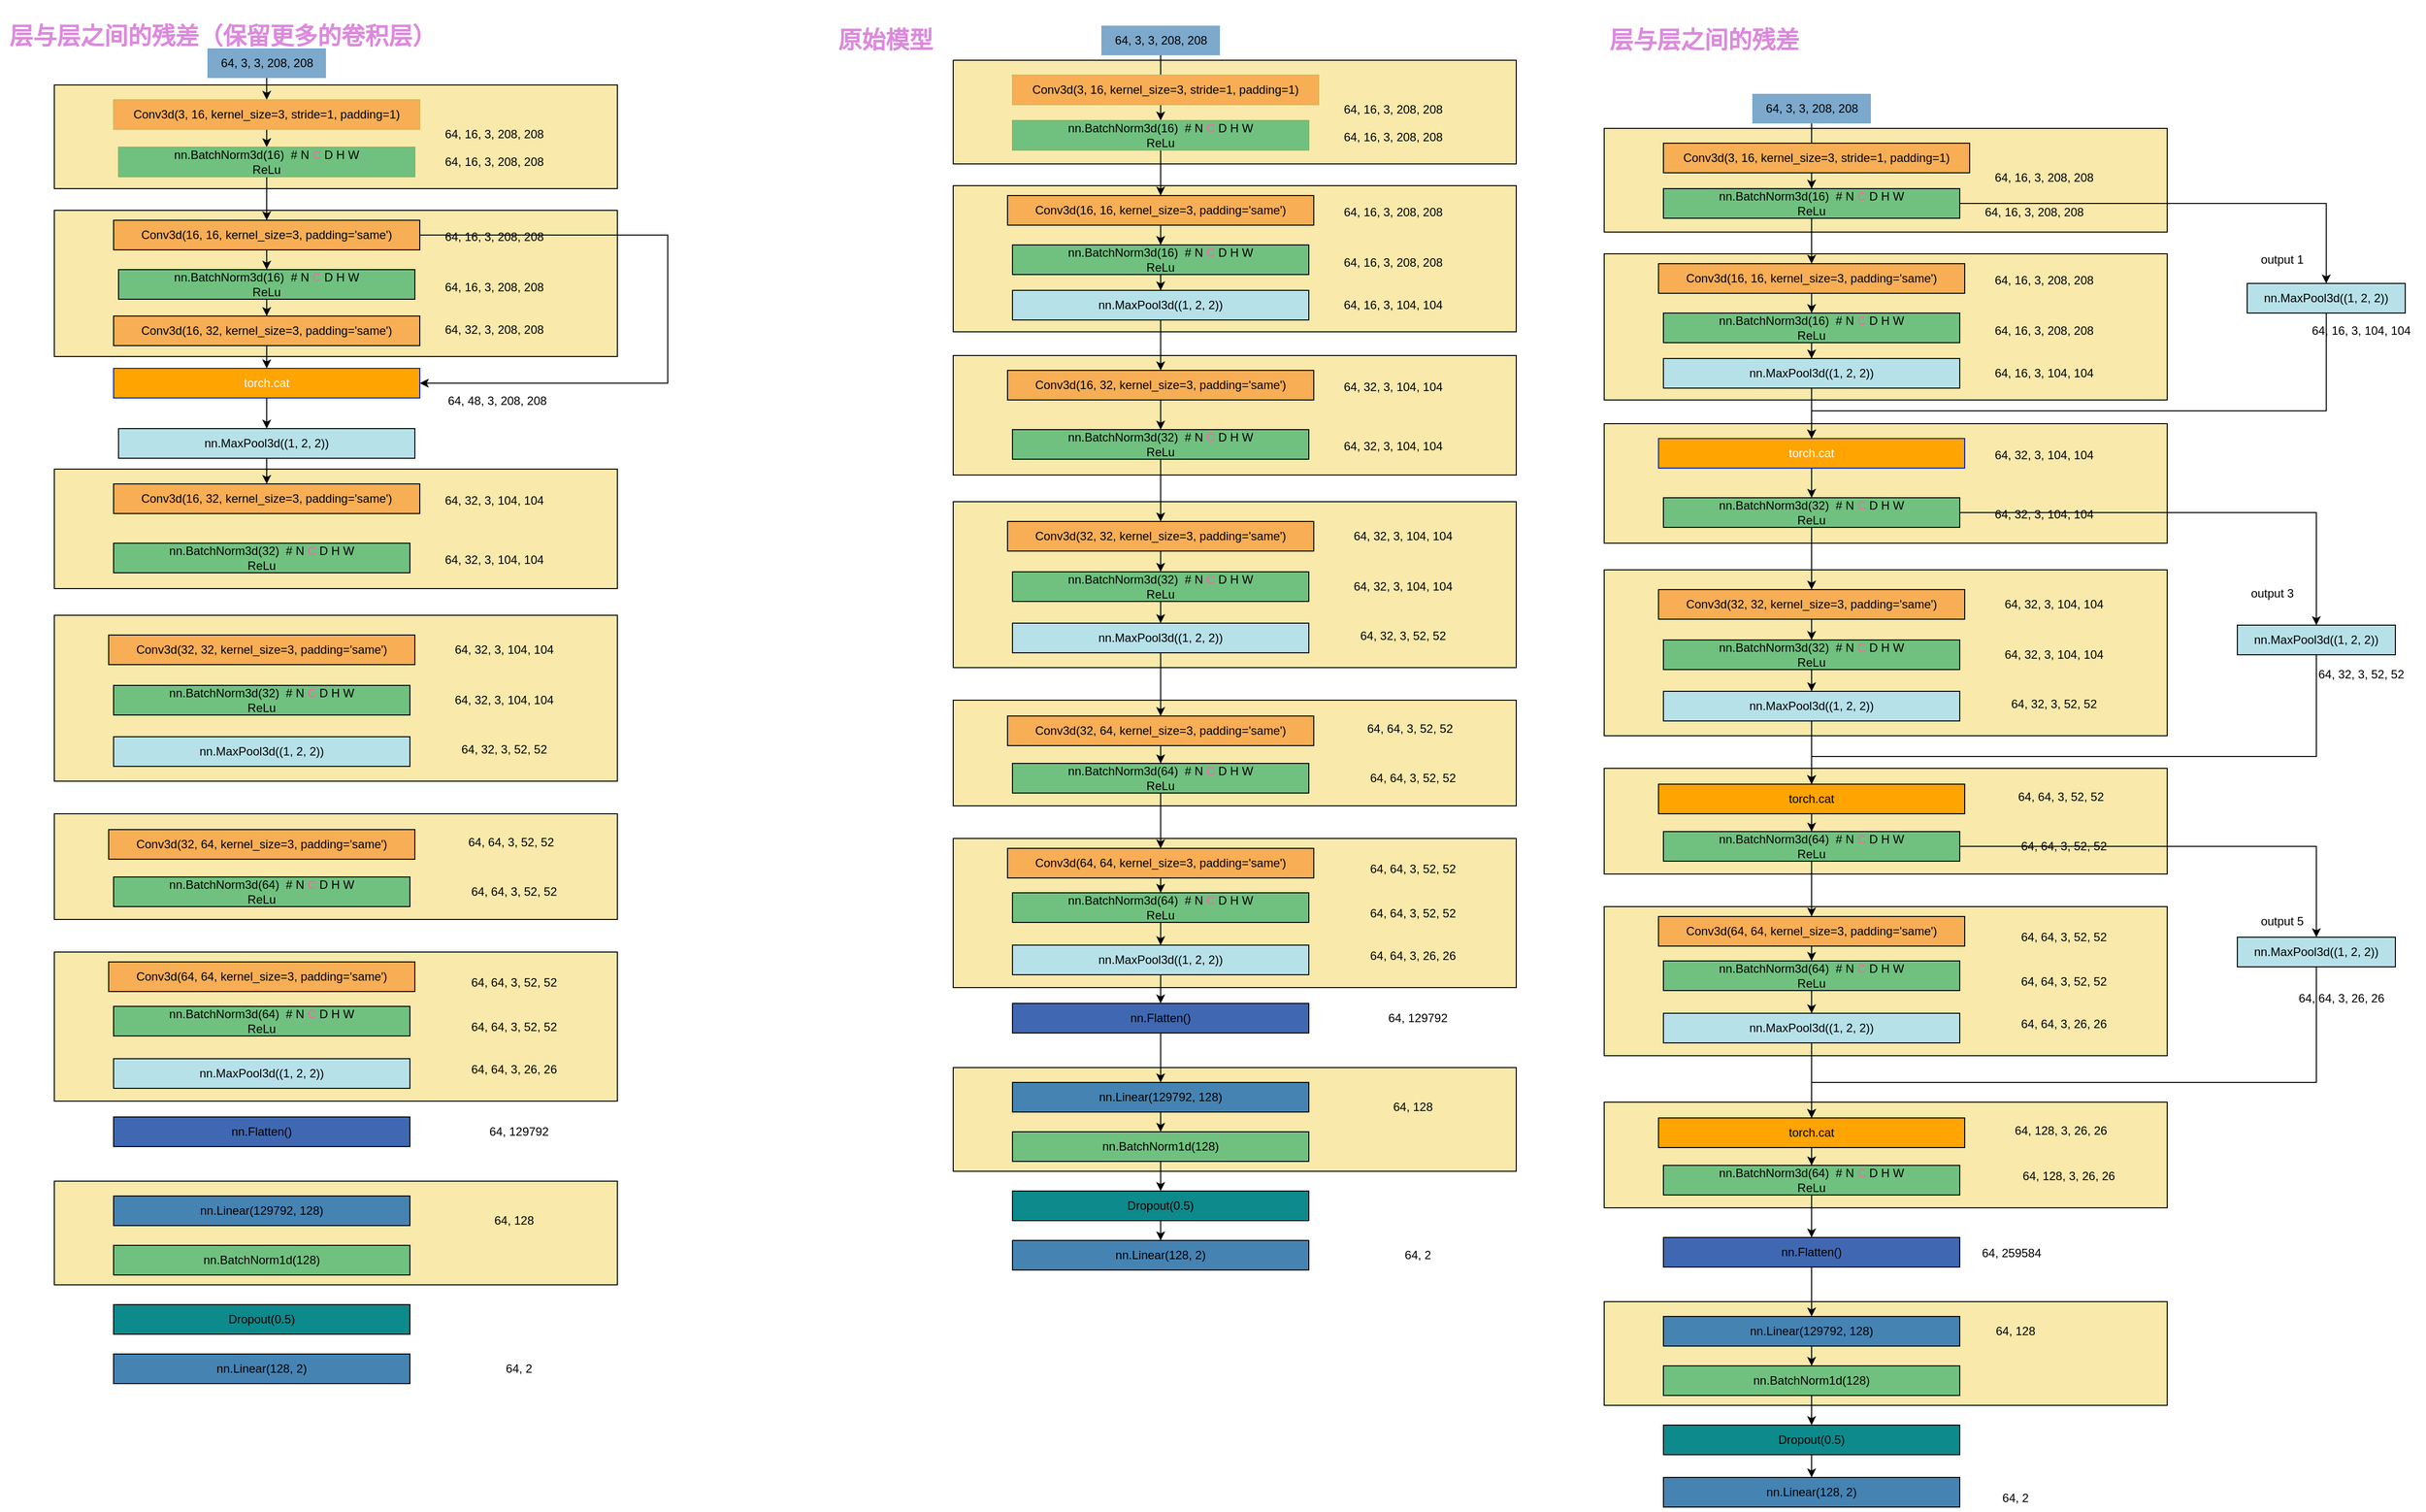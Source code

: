 <mxfile version="22.1.0" type="github">
  <diagram name="Page-1" id="3a5Z6zMeUqjejXqoBBrb">
    <mxGraphModel dx="2107" dy="1775" grid="0" gridSize="10" guides="1" tooltips="1" connect="1" arrows="1" fold="1" page="1" pageScale="1" pageWidth="850" pageHeight="1100" math="0" shadow="0">
      <root>
        <mxCell id="0" />
        <mxCell id="1" parent="0" />
        <mxCell id="c0pEkOqm_jh3qVyjTcVa-17" value="" style="rounded=0;whiteSpace=wrap;html=1;fillColor=#F9E9AB;" vertex="1" parent="1">
          <mxGeometry x="859" y="1110" width="570" height="107" as="geometry" />
        </mxCell>
        <mxCell id="Chp-YwKYRpTlBX1ntmbD-33" value="" style="rounded=0;whiteSpace=wrap;html=1;fillColor=#F9E9AB;" parent="1" vertex="1">
          <mxGeometry x="200" y="1075" width="570" height="105" as="geometry" />
        </mxCell>
        <mxCell id="Chp-YwKYRpTlBX1ntmbD-26" value="" style="rounded=0;whiteSpace=wrap;html=1;fillColor=#F9E9AB;" parent="1" vertex="1">
          <mxGeometry x="200" y="843" width="570" height="151" as="geometry" />
        </mxCell>
        <mxCell id="Chp-YwKYRpTlBX1ntmbD-25" value="" style="rounded=0;whiteSpace=wrap;html=1;fillColor=#F9E9AB;" parent="1" vertex="1">
          <mxGeometry x="200" y="703" width="570" height="107" as="geometry" />
        </mxCell>
        <mxCell id="QYyDDUwznW_TFezMr_y0-29" value="" style="rounded=0;whiteSpace=wrap;html=1;fillColor=#F9E9AB;" parent="1" vertex="1">
          <mxGeometry x="200" y="502" width="570" height="168" as="geometry" />
        </mxCell>
        <mxCell id="QYyDDUwznW_TFezMr_y0-25" value="" style="rounded=0;whiteSpace=wrap;html=1;fillColor=#F9E9AB;" parent="1" vertex="1">
          <mxGeometry x="200" y="354" width="570" height="121" as="geometry" />
        </mxCell>
        <mxCell id="QYyDDUwznW_TFezMr_y0-24" value="" style="rounded=0;whiteSpace=wrap;html=1;fillColor=#F9E9AB;" parent="1" vertex="1">
          <mxGeometry x="200" y="182" width="570" height="148" as="geometry" />
        </mxCell>
        <mxCell id="QYyDDUwznW_TFezMr_y0-23" value="" style="rounded=0;whiteSpace=wrap;html=1;fillColor=#F9E9AB;" parent="1" vertex="1">
          <mxGeometry x="200" y="55" width="570" height="105" as="geometry" />
        </mxCell>
        <mxCell id="QYyDDUwznW_TFezMr_y0-7" value="" style="edgeStyle=orthogonalEdgeStyle;rounded=0;orthogonalLoop=1;jettySize=auto;html=1;" parent="1" source="QYyDDUwznW_TFezMr_y0-2" target="QYyDDUwznW_TFezMr_y0-4" edge="1">
          <mxGeometry relative="1" as="geometry" />
        </mxCell>
        <mxCell id="QYyDDUwznW_TFezMr_y0-2" value="64, 3, 3, 208, 208" style="text;html=1;align=center;verticalAlign=middle;resizable=0;points=[];autosize=1;strokeColor=none;fillColor=#7CA9CC;" parent="1" vertex="1">
          <mxGeometry x="350" y="20" width="120" height="30" as="geometry" />
        </mxCell>
        <mxCell id="QYyDDUwznW_TFezMr_y0-3" value="Conv3d(3, 16, kernel_size=3, stride=1, padding=1)" style="whiteSpace=wrap;html=1;fillColor=#F7AE55;strokeColor=#d6b656;" parent="1" vertex="1">
          <mxGeometry x="260" y="70" width="310" height="30" as="geometry" />
        </mxCell>
        <mxCell id="QYyDDUwznW_TFezMr_y0-12" value="" style="edgeStyle=orthogonalEdgeStyle;rounded=0;orthogonalLoop=1;jettySize=auto;html=1;" parent="1" source="QYyDDUwznW_TFezMr_y0-4" target="QYyDDUwznW_TFezMr_y0-10" edge="1">
          <mxGeometry relative="1" as="geometry" />
        </mxCell>
        <mxCell id="QYyDDUwznW_TFezMr_y0-4" value="&lt;div&gt;nn.BatchNorm3d(16)&amp;nbsp; # N &lt;font color=&quot;#ff61ab&quot;&gt;C&lt;/font&gt; D H W&lt;br&gt;ReLu&lt;br&gt;&lt;/div&gt;" style="whiteSpace=wrap;html=1;fillColor=#70c17f;strokeColor=#82b366;" parent="1" vertex="1">
          <mxGeometry x="260" y="116" width="300" height="30" as="geometry" />
        </mxCell>
        <mxCell id="QYyDDUwznW_TFezMr_y0-5" value="64, 16, 3, 208, 208" style="text;html=1;align=center;verticalAlign=middle;resizable=0;points=[];autosize=1;strokeColor=none;fillColor=none;" parent="1" vertex="1">
          <mxGeometry x="580" y="90" width="130" height="30" as="geometry" />
        </mxCell>
        <mxCell id="QYyDDUwznW_TFezMr_y0-9" value="64, 16, 3, 208, 208" style="text;html=1;align=center;verticalAlign=middle;resizable=0;points=[];autosize=1;strokeColor=none;fillColor=none;" parent="1" vertex="1">
          <mxGeometry x="580" y="118" width="130" height="30" as="geometry" />
        </mxCell>
        <mxCell id="Chp-YwKYRpTlBX1ntmbD-38" style="edgeStyle=orthogonalEdgeStyle;rounded=0;orthogonalLoop=1;jettySize=auto;html=1;exitX=0.5;exitY=1;exitDx=0;exitDy=0;entryX=0.5;entryY=0;entryDx=0;entryDy=0;" parent="1" source="QYyDDUwznW_TFezMr_y0-10" target="QYyDDUwznW_TFezMr_y0-13" edge="1">
          <mxGeometry relative="1" as="geometry" />
        </mxCell>
        <mxCell id="QYyDDUwznW_TFezMr_y0-10" value="Conv3d(16, 16, kernel_size=3, padding=&#39;same&#39;)" style="whiteSpace=wrap;html=1;fillColor=#F7AE55;" parent="1" vertex="1">
          <mxGeometry x="255" y="192" width="310" height="30" as="geometry" />
        </mxCell>
        <mxCell id="QYyDDUwznW_TFezMr_y0-11" value="64, 16, 3, 208, 208" style="text;html=1;align=center;verticalAlign=middle;resizable=0;points=[];autosize=1;strokeColor=none;fillColor=none;" parent="1" vertex="1">
          <mxGeometry x="580" y="194" width="130" height="30" as="geometry" />
        </mxCell>
        <mxCell id="Chp-YwKYRpTlBX1ntmbD-39" style="edgeStyle=orthogonalEdgeStyle;rounded=0;orthogonalLoop=1;jettySize=auto;html=1;exitX=0.5;exitY=1;exitDx=0;exitDy=0;" parent="1" source="QYyDDUwznW_TFezMr_y0-13" target="QYyDDUwznW_TFezMr_y0-16" edge="1">
          <mxGeometry relative="1" as="geometry" />
        </mxCell>
        <mxCell id="QYyDDUwznW_TFezMr_y0-13" value="&lt;div&gt;nn.BatchNorm3d(16)&amp;nbsp; # N &lt;font color=&quot;#ff61ab&quot;&gt;C&lt;/font&gt; D H W&lt;br&gt;ReLu&lt;br&gt;&lt;/div&gt;" style="whiteSpace=wrap;html=1;fillColor=#70C17F;" parent="1" vertex="1">
          <mxGeometry x="260" y="242" width="300" height="30" as="geometry" />
        </mxCell>
        <mxCell id="QYyDDUwznW_TFezMr_y0-14" value="64, 16, 3, 208, 208" style="text;html=1;align=center;verticalAlign=middle;resizable=0;points=[];autosize=1;strokeColor=none;fillColor=none;" parent="1" vertex="1">
          <mxGeometry x="580" y="245" width="130" height="30" as="geometry" />
        </mxCell>
        <mxCell id="Chp-YwKYRpTlBX1ntmbD-2" style="edgeStyle=orthogonalEdgeStyle;rounded=0;orthogonalLoop=1;jettySize=auto;html=1;exitX=0.5;exitY=1;exitDx=0;exitDy=0;" parent="1" source="QYyDDUwznW_TFezMr_y0-16" target="QYyDDUwznW_TFezMr_y0-19" edge="1">
          <mxGeometry relative="1" as="geometry" />
        </mxCell>
        <mxCell id="QYyDDUwznW_TFezMr_y0-16" value="nn.MaxPool3d((1, 2, 2))" style="whiteSpace=wrap;html=1;fillColor=#B7E1E9;" parent="1" vertex="1">
          <mxGeometry x="260" y="288" width="300" height="30" as="geometry" />
        </mxCell>
        <mxCell id="QYyDDUwznW_TFezMr_y0-17" value="64, 16, 3, 104, 104" style="text;html=1;align=center;verticalAlign=middle;resizable=0;points=[];autosize=1;strokeColor=none;fillColor=none;" parent="1" vertex="1">
          <mxGeometry x="580" y="288" width="130" height="30" as="geometry" />
        </mxCell>
        <mxCell id="Chp-YwKYRpTlBX1ntmbD-3" value="" style="edgeStyle=orthogonalEdgeStyle;rounded=0;orthogonalLoop=1;jettySize=auto;html=1;" parent="1" source="QYyDDUwznW_TFezMr_y0-19" target="QYyDDUwznW_TFezMr_y0-21" edge="1">
          <mxGeometry relative="1" as="geometry" />
        </mxCell>
        <mxCell id="QYyDDUwznW_TFezMr_y0-19" value="Conv3d(16, 32, kernel_size=3, padding=&#39;same&#39;)" style="whiteSpace=wrap;html=1;fillColor=#F7AE55;" parent="1" vertex="1">
          <mxGeometry x="255" y="369" width="310" height="30" as="geometry" />
        </mxCell>
        <mxCell id="QYyDDUwznW_TFezMr_y0-20" value="64, 32, 3, 104, 104" style="text;html=1;align=center;verticalAlign=middle;resizable=0;points=[];autosize=1;strokeColor=none;fillColor=none;" parent="1" vertex="1">
          <mxGeometry x="580" y="371" width="130" height="30" as="geometry" />
        </mxCell>
        <mxCell id="Chp-YwKYRpTlBX1ntmbD-4" value="" style="edgeStyle=orthogonalEdgeStyle;rounded=0;orthogonalLoop=1;jettySize=auto;html=1;" parent="1" source="QYyDDUwznW_TFezMr_y0-21" target="QYyDDUwznW_TFezMr_y0-26" edge="1">
          <mxGeometry relative="1" as="geometry" />
        </mxCell>
        <mxCell id="QYyDDUwznW_TFezMr_y0-21" value="&lt;div&gt;nn.BatchNorm3d(32)&amp;nbsp; # N &lt;font color=&quot;#ff61ab&quot;&gt;C&lt;/font&gt; D H W&lt;br&gt;ReLu&lt;br&gt;&lt;/div&gt;" style="whiteSpace=wrap;html=1;fillColor=#70C17F;" parent="1" vertex="1">
          <mxGeometry x="260" y="429" width="300" height="30" as="geometry" />
        </mxCell>
        <mxCell id="QYyDDUwznW_TFezMr_y0-22" value="64, 32, 3, 104, 104" style="text;html=1;align=center;verticalAlign=middle;resizable=0;points=[];autosize=1;strokeColor=none;fillColor=none;" parent="1" vertex="1">
          <mxGeometry x="580" y="431" width="130" height="30" as="geometry" />
        </mxCell>
        <mxCell id="Chp-YwKYRpTlBX1ntmbD-6" style="edgeStyle=orthogonalEdgeStyle;rounded=0;orthogonalLoop=1;jettySize=auto;html=1;exitX=0.5;exitY=1;exitDx=0;exitDy=0;entryX=0.5;entryY=0;entryDx=0;entryDy=0;" parent="1" source="QYyDDUwznW_TFezMr_y0-26" target="QYyDDUwznW_TFezMr_y0-27" edge="1">
          <mxGeometry relative="1" as="geometry" />
        </mxCell>
        <mxCell id="QYyDDUwznW_TFezMr_y0-26" value="Conv3d(32, 32, kernel_size=3, padding=&#39;same&#39;)" style="whiteSpace=wrap;html=1;fillColor=#F7AE55;" parent="1" vertex="1">
          <mxGeometry x="255" y="522" width="310" height="30" as="geometry" />
        </mxCell>
        <mxCell id="Chp-YwKYRpTlBX1ntmbD-7" style="edgeStyle=orthogonalEdgeStyle;rounded=0;orthogonalLoop=1;jettySize=auto;html=1;exitX=0.5;exitY=1;exitDx=0;exitDy=0;" parent="1" source="QYyDDUwznW_TFezMr_y0-27" target="QYyDDUwznW_TFezMr_y0-28" edge="1">
          <mxGeometry relative="1" as="geometry" />
        </mxCell>
        <mxCell id="QYyDDUwznW_TFezMr_y0-27" value="&lt;div&gt;nn.BatchNorm3d(32)&amp;nbsp; # N &lt;font color=&quot;#ff61ab&quot;&gt;C&lt;/font&gt; D H W&lt;br&gt;ReLu&lt;br&gt;&lt;/div&gt;" style="whiteSpace=wrap;html=1;fillColor=#70C17F;" parent="1" vertex="1">
          <mxGeometry x="260" y="573" width="300" height="30" as="geometry" />
        </mxCell>
        <mxCell id="Chp-YwKYRpTlBX1ntmbD-8" value="" style="edgeStyle=orthogonalEdgeStyle;rounded=0;orthogonalLoop=1;jettySize=auto;html=1;" parent="1" source="QYyDDUwznW_TFezMr_y0-28" target="QYyDDUwznW_TFezMr_y0-33" edge="1">
          <mxGeometry relative="1" as="geometry" />
        </mxCell>
        <mxCell id="QYyDDUwznW_TFezMr_y0-28" value="nn.MaxPool3d((1, 2, 2))" style="whiteSpace=wrap;html=1;fillColor=#B7E1E9;" parent="1" vertex="1">
          <mxGeometry x="260" y="625" width="300" height="30" as="geometry" />
        </mxCell>
        <mxCell id="QYyDDUwznW_TFezMr_y0-30" value="64, 32, 3, 104, 104" style="text;html=1;align=center;verticalAlign=middle;resizable=0;points=[];autosize=1;strokeColor=none;fillColor=none;" parent="1" vertex="1">
          <mxGeometry x="590" y="522" width="130" height="30" as="geometry" />
        </mxCell>
        <mxCell id="QYyDDUwznW_TFezMr_y0-31" value="64, 32, 3, 104, 104" style="text;html=1;align=center;verticalAlign=middle;resizable=0;points=[];autosize=1;strokeColor=none;fillColor=none;" parent="1" vertex="1">
          <mxGeometry x="590" y="573" width="130" height="30" as="geometry" />
        </mxCell>
        <mxCell id="QYyDDUwznW_TFezMr_y0-32" value="64, 32, 3, 52, 52" style="text;html=1;align=center;verticalAlign=middle;resizable=0;points=[];autosize=1;strokeColor=none;fillColor=none;" parent="1" vertex="1">
          <mxGeometry x="595" y="623" width="120" height="30" as="geometry" />
        </mxCell>
        <mxCell id="Chp-YwKYRpTlBX1ntmbD-9" value="" style="edgeStyle=orthogonalEdgeStyle;rounded=0;orthogonalLoop=1;jettySize=auto;html=1;" parent="1" source="QYyDDUwznW_TFezMr_y0-33" target="QYyDDUwznW_TFezMr_y0-35" edge="1">
          <mxGeometry relative="1" as="geometry" />
        </mxCell>
        <mxCell id="QYyDDUwznW_TFezMr_y0-33" value="Conv3d(32, 64, kernel_size=3, padding=&#39;same&#39;)" style="whiteSpace=wrap;html=1;fillColor=#F7AE55;" parent="1" vertex="1">
          <mxGeometry x="255" y="719" width="310" height="30" as="geometry" />
        </mxCell>
        <mxCell id="QYyDDUwznW_TFezMr_y0-34" value="64, 64, 3, 52, 52" style="text;html=1;align=center;verticalAlign=middle;resizable=0;points=[];autosize=1;strokeColor=none;fillColor=none;" parent="1" vertex="1">
          <mxGeometry x="602" y="717" width="120" height="30" as="geometry" />
        </mxCell>
        <mxCell id="Chp-YwKYRpTlBX1ntmbD-11" value="" style="edgeStyle=orthogonalEdgeStyle;rounded=0;orthogonalLoop=1;jettySize=auto;html=1;" parent="1" source="QYyDDUwznW_TFezMr_y0-35" target="QYyDDUwznW_TFezMr_y0-37" edge="1">
          <mxGeometry relative="1" as="geometry" />
        </mxCell>
        <mxCell id="QYyDDUwznW_TFezMr_y0-35" value="&lt;div&gt;nn.BatchNorm3d(64)&amp;nbsp; # N &lt;font color=&quot;#ff61ab&quot;&gt;C&lt;/font&gt; D H W&lt;br&gt;ReLu&lt;br&gt;&lt;/div&gt;" style="whiteSpace=wrap;html=1;fillColor=#70C17F;" parent="1" vertex="1">
          <mxGeometry x="260" y="767" width="300" height="30" as="geometry" />
        </mxCell>
        <mxCell id="QYyDDUwznW_TFezMr_y0-36" value="64, 64, 3, 52, 52" style="text;html=1;align=center;verticalAlign=middle;resizable=0;points=[];autosize=1;strokeColor=none;fillColor=none;" parent="1" vertex="1">
          <mxGeometry x="605" y="767" width="120" height="30" as="geometry" />
        </mxCell>
        <mxCell id="Chp-YwKYRpTlBX1ntmbD-12" style="edgeStyle=orthogonalEdgeStyle;rounded=0;orthogonalLoop=1;jettySize=auto;html=1;exitX=0.5;exitY=1;exitDx=0;exitDy=0;entryX=0.5;entryY=0;entryDx=0;entryDy=0;" parent="1" source="QYyDDUwznW_TFezMr_y0-37" target="QYyDDUwznW_TFezMr_y0-39" edge="1">
          <mxGeometry relative="1" as="geometry" />
        </mxCell>
        <mxCell id="QYyDDUwznW_TFezMr_y0-37" value="Conv3d(64, 64, kernel_size=3, padding=&#39;same&#39;)" style="whiteSpace=wrap;html=1;fillColor=#F7AE55;" parent="1" vertex="1">
          <mxGeometry x="255" y="853" width="310" height="30" as="geometry" />
        </mxCell>
        <mxCell id="QYyDDUwznW_TFezMr_y0-38" value="64, 64, 3, 52, 52" style="text;html=1;align=center;verticalAlign=middle;resizable=0;points=[];autosize=1;strokeColor=none;fillColor=none;" parent="1" vertex="1">
          <mxGeometry x="605" y="859" width="120" height="30" as="geometry" />
        </mxCell>
        <mxCell id="Chp-YwKYRpTlBX1ntmbD-13" value="" style="edgeStyle=orthogonalEdgeStyle;rounded=0;orthogonalLoop=1;jettySize=auto;html=1;" parent="1" source="QYyDDUwznW_TFezMr_y0-39" target="QYyDDUwznW_TFezMr_y0-41" edge="1">
          <mxGeometry relative="1" as="geometry" />
        </mxCell>
        <mxCell id="QYyDDUwznW_TFezMr_y0-39" value="&lt;div&gt;nn.BatchNorm3d(64)&amp;nbsp; # N &lt;font color=&quot;#ff61ab&quot;&gt;C&lt;/font&gt; D H W&lt;br&gt;ReLu&lt;br&gt;&lt;/div&gt;" style="whiteSpace=wrap;html=1;fillColor=#70C17F;" parent="1" vertex="1">
          <mxGeometry x="260" y="898" width="300" height="30" as="geometry" />
        </mxCell>
        <mxCell id="QYyDDUwznW_TFezMr_y0-40" value="64, 64, 3, 52, 52" style="text;html=1;align=center;verticalAlign=middle;resizable=0;points=[];autosize=1;strokeColor=none;fillColor=none;" parent="1" vertex="1">
          <mxGeometry x="605" y="904" width="120" height="30" as="geometry" />
        </mxCell>
        <mxCell id="Chp-YwKYRpTlBX1ntmbD-27" value="" style="edgeStyle=orthogonalEdgeStyle;rounded=0;orthogonalLoop=1;jettySize=auto;html=1;" parent="1" source="QYyDDUwznW_TFezMr_y0-41" target="Chp-YwKYRpTlBX1ntmbD-14" edge="1">
          <mxGeometry relative="1" as="geometry" />
        </mxCell>
        <mxCell id="QYyDDUwznW_TFezMr_y0-41" value="nn.MaxPool3d((1, 2, 2))" style="whiteSpace=wrap;html=1;fillColor=#B7E1E9;" parent="1" vertex="1">
          <mxGeometry x="260" y="951" width="300" height="30" as="geometry" />
        </mxCell>
        <mxCell id="QYyDDUwznW_TFezMr_y0-42" value="64, 64, 3, 26, 26" style="text;html=1;align=center;verticalAlign=middle;resizable=0;points=[];autosize=1;strokeColor=none;fillColor=none;" parent="1" vertex="1">
          <mxGeometry x="605" y="947" width="120" height="30" as="geometry" />
        </mxCell>
        <mxCell id="Chp-YwKYRpTlBX1ntmbD-29" style="edgeStyle=orthogonalEdgeStyle;rounded=0;orthogonalLoop=1;jettySize=auto;html=1;exitX=0.5;exitY=1;exitDx=0;exitDy=0;" parent="1" source="Chp-YwKYRpTlBX1ntmbD-14" target="Chp-YwKYRpTlBX1ntmbD-16" edge="1">
          <mxGeometry relative="1" as="geometry" />
        </mxCell>
        <mxCell id="Chp-YwKYRpTlBX1ntmbD-14" value="nn.Flatten()" style="whiteSpace=wrap;html=1;fillColor=#4068B2;" parent="1" vertex="1">
          <mxGeometry x="260" y="1010" width="300" height="30" as="geometry" />
        </mxCell>
        <mxCell id="Chp-YwKYRpTlBX1ntmbD-15" value="64,  129792" style="text;html=1;align=center;verticalAlign=middle;resizable=0;points=[];autosize=1;strokeColor=none;fillColor=none;" parent="1" vertex="1">
          <mxGeometry x="625" y="1010" width="90" height="30" as="geometry" />
        </mxCell>
        <mxCell id="Chp-YwKYRpTlBX1ntmbD-32" style="edgeStyle=orthogonalEdgeStyle;rounded=0;orthogonalLoop=1;jettySize=auto;html=1;exitX=0.5;exitY=1;exitDx=0;exitDy=0;entryX=0.5;entryY=0;entryDx=0;entryDy=0;" parent="1" source="Chp-YwKYRpTlBX1ntmbD-16" target="Chp-YwKYRpTlBX1ntmbD-19" edge="1">
          <mxGeometry relative="1" as="geometry" />
        </mxCell>
        <mxCell id="Chp-YwKYRpTlBX1ntmbD-16" value="nn.Linear(129792, 128)" style="whiteSpace=wrap;html=1;fillColor=#4583B3;" parent="1" vertex="1">
          <mxGeometry x="260" y="1090" width="300" height="30" as="geometry" />
        </mxCell>
        <mxCell id="Chp-YwKYRpTlBX1ntmbD-17" value="64,  128" style="text;html=1;align=center;verticalAlign=middle;resizable=0;points=[];autosize=1;strokeColor=none;fillColor=none;" parent="1" vertex="1">
          <mxGeometry x="630" y="1100" width="70" height="30" as="geometry" />
        </mxCell>
        <mxCell id="Chp-YwKYRpTlBX1ntmbD-18" value="nn.Linear(128, 2)" style="whiteSpace=wrap;html=1;fillColor=#4583B3;" parent="1" vertex="1">
          <mxGeometry x="260" y="1250" width="300" height="30" as="geometry" />
        </mxCell>
        <mxCell id="Chp-YwKYRpTlBX1ntmbD-34" value="" style="edgeStyle=orthogonalEdgeStyle;rounded=0;orthogonalLoop=1;jettySize=auto;html=1;" parent="1" source="Chp-YwKYRpTlBX1ntmbD-19" target="Chp-YwKYRpTlBX1ntmbD-21" edge="1">
          <mxGeometry relative="1" as="geometry" />
        </mxCell>
        <mxCell id="Chp-YwKYRpTlBX1ntmbD-19" value="nn.BatchNorm1d(128)" style="whiteSpace=wrap;html=1;fillColor=#70C17F;" parent="1" vertex="1">
          <mxGeometry x="260" y="1140" width="300" height="30" as="geometry" />
        </mxCell>
        <mxCell id="Chp-YwKYRpTlBX1ntmbD-20" value="64, 2" style="text;html=1;align=center;verticalAlign=middle;resizable=0;points=[];autosize=1;strokeColor=none;fillColor=none;" parent="1" vertex="1">
          <mxGeometry x="645" y="1250" width="50" height="30" as="geometry" />
        </mxCell>
        <mxCell id="Chp-YwKYRpTlBX1ntmbD-35" value="" style="edgeStyle=orthogonalEdgeStyle;rounded=0;orthogonalLoop=1;jettySize=auto;html=1;" parent="1" source="Chp-YwKYRpTlBX1ntmbD-21" target="Chp-YwKYRpTlBX1ntmbD-18" edge="1">
          <mxGeometry relative="1" as="geometry" />
        </mxCell>
        <mxCell id="Chp-YwKYRpTlBX1ntmbD-21" value="Dropout(0.5)" style="whiteSpace=wrap;html=1;fillColor=#0D8A8C;" parent="1" vertex="1">
          <mxGeometry x="260" y="1200" width="300" height="30" as="geometry" />
        </mxCell>
        <mxCell id="Chp-YwKYRpTlBX1ntmbD-36" value="&lt;h1&gt;&lt;font color=&quot;#dc8add&quot;&gt;原始模型&lt;/font&gt;&lt;/h1&gt;" style="text;html=1;align=center;verticalAlign=middle;resizable=0;points=[];autosize=1;strokeColor=none;fillColor=none;" parent="1" vertex="1">
          <mxGeometry x="71" width="120" height="70" as="geometry" />
        </mxCell>
        <mxCell id="Chp-YwKYRpTlBX1ntmbD-40" value="" style="rounded=0;whiteSpace=wrap;html=1;fillColor=#F9E9AB;" parent="1" vertex="1">
          <mxGeometry x="859" y="1312" width="570" height="105" as="geometry" />
        </mxCell>
        <mxCell id="Chp-YwKYRpTlBX1ntmbD-41" value="" style="rounded=0;whiteSpace=wrap;html=1;fillColor=#F9E9AB;" parent="1" vertex="1">
          <mxGeometry x="859" y="912" width="570" height="151" as="geometry" />
        </mxCell>
        <mxCell id="Chp-YwKYRpTlBX1ntmbD-42" value="" style="rounded=0;whiteSpace=wrap;html=1;fillColor=#F9E9AB;" parent="1" vertex="1">
          <mxGeometry x="859" y="772" width="570" height="107" as="geometry" />
        </mxCell>
        <mxCell id="Chp-YwKYRpTlBX1ntmbD-43" value="" style="rounded=0;whiteSpace=wrap;html=1;fillColor=#F9E9AB;" parent="1" vertex="1">
          <mxGeometry x="859" y="571" width="570" height="168" as="geometry" />
        </mxCell>
        <mxCell id="Chp-YwKYRpTlBX1ntmbD-44" value="" style="rounded=0;whiteSpace=wrap;html=1;fillColor=#F9E9AB;strokeColor=default;" parent="1" vertex="1">
          <mxGeometry x="859" y="423" width="570" height="121" as="geometry" />
        </mxCell>
        <mxCell id="Chp-YwKYRpTlBX1ntmbD-45" value="" style="rounded=0;whiteSpace=wrap;html=1;fillColor=#F9E9AB;" parent="1" vertex="1">
          <mxGeometry x="859" y="251" width="570" height="148" as="geometry" />
        </mxCell>
        <mxCell id="Chp-YwKYRpTlBX1ntmbD-46" value="" style="rounded=0;whiteSpace=wrap;html=1;fillColor=#F9E9AB;" parent="1" vertex="1">
          <mxGeometry x="859" y="124" width="570" height="105" as="geometry" />
        </mxCell>
        <mxCell id="Chp-YwKYRpTlBX1ntmbD-47" value="" style="edgeStyle=orthogonalEdgeStyle;rounded=0;orthogonalLoop=1;jettySize=auto;html=1;" parent="1" source="Chp-YwKYRpTlBX1ntmbD-48" target="Chp-YwKYRpTlBX1ntmbD-51" edge="1">
          <mxGeometry relative="1" as="geometry" />
        </mxCell>
        <mxCell id="Chp-YwKYRpTlBX1ntmbD-48" value="64, 3, 3, 208, 208" style="text;html=1;align=center;verticalAlign=middle;resizable=0;points=[];autosize=1;strokeColor=none;fillColor=#7CA9CC;" parent="1" vertex="1">
          <mxGeometry x="1009" y="89" width="120" height="30" as="geometry" />
        </mxCell>
        <mxCell id="Chp-YwKYRpTlBX1ntmbD-49" value="Conv3d(3, 16, kernel_size=3, stride=1, padding=1)" style="whiteSpace=wrap;html=1;fillColor=#F7AE55;" parent="1" vertex="1">
          <mxGeometry x="919" y="139" width="310" height="30" as="geometry" />
        </mxCell>
        <mxCell id="Chp-YwKYRpTlBX1ntmbD-50" value="" style="edgeStyle=orthogonalEdgeStyle;rounded=0;orthogonalLoop=1;jettySize=auto;html=1;" parent="1" source="Chp-YwKYRpTlBX1ntmbD-51" target="Chp-YwKYRpTlBX1ntmbD-55" edge="1">
          <mxGeometry relative="1" as="geometry" />
        </mxCell>
        <mxCell id="c0pEkOqm_jh3qVyjTcVa-8" style="edgeStyle=orthogonalEdgeStyle;rounded=0;orthogonalLoop=1;jettySize=auto;html=1;exitX=1;exitY=0.5;exitDx=0;exitDy=0;" edge="1" parent="1" source="Chp-YwKYRpTlBX1ntmbD-51" target="c0pEkOqm_jh3qVyjTcVa-1">
          <mxGeometry relative="1" as="geometry" />
        </mxCell>
        <mxCell id="Chp-YwKYRpTlBX1ntmbD-51" value="&lt;div&gt;nn.BatchNorm3d(16)&amp;nbsp; # N &lt;font color=&quot;#ff61ab&quot;&gt;C&lt;/font&gt; D H W&lt;br&gt;ReLu&lt;br&gt;&lt;/div&gt;" style="whiteSpace=wrap;html=1;fillColor=#70C17F;" parent="1" vertex="1">
          <mxGeometry x="919" y="185" width="300" height="30" as="geometry" />
        </mxCell>
        <mxCell id="Chp-YwKYRpTlBX1ntmbD-52" value="64, 16, 3, 208, 208" style="text;html=1;align=center;verticalAlign=middle;resizable=0;points=[];autosize=1;strokeColor=none;fillColor=none;" parent="1" vertex="1">
          <mxGeometry x="1239" y="159" width="130" height="30" as="geometry" />
        </mxCell>
        <mxCell id="Chp-YwKYRpTlBX1ntmbD-53" value="64, 16, 3, 208, 208" style="text;html=1;align=center;verticalAlign=middle;resizable=0;points=[];autosize=1;strokeColor=none;fillColor=none;" parent="1" vertex="1">
          <mxGeometry x="1229" y="194" width="130" height="30" as="geometry" />
        </mxCell>
        <mxCell id="Chp-YwKYRpTlBX1ntmbD-54" style="edgeStyle=orthogonalEdgeStyle;rounded=0;orthogonalLoop=1;jettySize=auto;html=1;exitX=0.5;exitY=1;exitDx=0;exitDy=0;entryX=0.5;entryY=0;entryDx=0;entryDy=0;" parent="1" source="Chp-YwKYRpTlBX1ntmbD-55" target="Chp-YwKYRpTlBX1ntmbD-58" edge="1">
          <mxGeometry relative="1" as="geometry" />
        </mxCell>
        <mxCell id="Chp-YwKYRpTlBX1ntmbD-55" value="Conv3d(16, 16, kernel_size=3, padding=&#39;same&#39;)" style="whiteSpace=wrap;html=1;fillColor=#F7AE55;" parent="1" vertex="1">
          <mxGeometry x="914" y="261" width="310" height="30" as="geometry" />
        </mxCell>
        <mxCell id="Chp-YwKYRpTlBX1ntmbD-56" value="64, 16, 3, 208, 208" style="text;html=1;align=center;verticalAlign=middle;resizable=0;points=[];autosize=1;strokeColor=none;fillColor=none;" parent="1" vertex="1">
          <mxGeometry x="1239" y="263" width="130" height="30" as="geometry" />
        </mxCell>
        <mxCell id="Chp-YwKYRpTlBX1ntmbD-57" style="edgeStyle=orthogonalEdgeStyle;rounded=0;orthogonalLoop=1;jettySize=auto;html=1;exitX=0.5;exitY=1;exitDx=0;exitDy=0;" parent="1" source="Chp-YwKYRpTlBX1ntmbD-58" target="Chp-YwKYRpTlBX1ntmbD-61" edge="1">
          <mxGeometry relative="1" as="geometry" />
        </mxCell>
        <mxCell id="Chp-YwKYRpTlBX1ntmbD-58" value="&lt;div&gt;nn.BatchNorm3d(16)&amp;nbsp; # N &lt;font color=&quot;#ff61ab&quot;&gt;C&lt;/font&gt; D H W&lt;br&gt;ReLu&lt;br&gt;&lt;/div&gt;" style="whiteSpace=wrap;html=1;fillColor=#70C17F;" parent="1" vertex="1">
          <mxGeometry x="919" y="311" width="300" height="30" as="geometry" />
        </mxCell>
        <mxCell id="Chp-YwKYRpTlBX1ntmbD-59" value="64, 16, 3, 208, 208" style="text;html=1;align=center;verticalAlign=middle;resizable=0;points=[];autosize=1;strokeColor=none;fillColor=none;" parent="1" vertex="1">
          <mxGeometry x="1239" y="314" width="130" height="30" as="geometry" />
        </mxCell>
        <mxCell id="c0pEkOqm_jh3qVyjTcVa-6" style="edgeStyle=orthogonalEdgeStyle;rounded=0;orthogonalLoop=1;jettySize=auto;html=1;exitX=0.5;exitY=1;exitDx=0;exitDy=0;" edge="1" parent="1" source="Chp-YwKYRpTlBX1ntmbD-61" target="Chp-YwKYRpTlBX1ntmbD-64">
          <mxGeometry relative="1" as="geometry" />
        </mxCell>
        <mxCell id="Chp-YwKYRpTlBX1ntmbD-61" value="nn.MaxPool3d((1, 2, 2))" style="whiteSpace=wrap;html=1;fillColor=#B7E1E9;" parent="1" vertex="1">
          <mxGeometry x="919" y="357" width="300" height="30" as="geometry" />
        </mxCell>
        <mxCell id="Chp-YwKYRpTlBX1ntmbD-62" value="64, 16, 3, 104, 104" style="text;html=1;align=center;verticalAlign=middle;resizable=0;points=[];autosize=1;strokeColor=none;fillColor=none;" parent="1" vertex="1">
          <mxGeometry x="1239" y="357" width="130" height="30" as="geometry" />
        </mxCell>
        <mxCell id="Chp-YwKYRpTlBX1ntmbD-63" value="" style="edgeStyle=orthogonalEdgeStyle;rounded=0;orthogonalLoop=1;jettySize=auto;html=1;" parent="1" source="Chp-YwKYRpTlBX1ntmbD-64" target="Chp-YwKYRpTlBX1ntmbD-67" edge="1">
          <mxGeometry relative="1" as="geometry" />
        </mxCell>
        <mxCell id="Chp-YwKYRpTlBX1ntmbD-64" value="torch.cat" style="whiteSpace=wrap;html=1;fillColor=#ffa400;fontColor=#ffffff;strokeColor=#001DBC;" parent="1" vertex="1">
          <mxGeometry x="914" y="438" width="310" height="30" as="geometry" />
        </mxCell>
        <mxCell id="Chp-YwKYRpTlBX1ntmbD-65" value="64, 32, 3, 104, 104" style="text;html=1;align=center;verticalAlign=middle;resizable=0;points=[];autosize=1;strokeColor=none;fillColor=none;" parent="1" vertex="1">
          <mxGeometry x="1239" y="440" width="130" height="30" as="geometry" />
        </mxCell>
        <mxCell id="Chp-YwKYRpTlBX1ntmbD-66" value="" style="edgeStyle=orthogonalEdgeStyle;rounded=0;orthogonalLoop=1;jettySize=auto;html=1;" parent="1" source="Chp-YwKYRpTlBX1ntmbD-67" target="Chp-YwKYRpTlBX1ntmbD-70" edge="1">
          <mxGeometry relative="1" as="geometry" />
        </mxCell>
        <mxCell id="c0pEkOqm_jh3qVyjTcVa-11" style="edgeStyle=orthogonalEdgeStyle;rounded=0;orthogonalLoop=1;jettySize=auto;html=1;exitX=1;exitY=0.5;exitDx=0;exitDy=0;entryX=0.5;entryY=0;entryDx=0;entryDy=0;" edge="1" parent="1" source="Chp-YwKYRpTlBX1ntmbD-67" target="c0pEkOqm_jh3qVyjTcVa-9">
          <mxGeometry relative="1" as="geometry" />
        </mxCell>
        <mxCell id="Chp-YwKYRpTlBX1ntmbD-67" value="&lt;div&gt;nn.BatchNorm3d(32)&amp;nbsp; # N &lt;font color=&quot;#ff61ab&quot;&gt;C&lt;/font&gt; D H W&lt;br&gt;ReLu&lt;br&gt;&lt;/div&gt;" style="whiteSpace=wrap;html=1;fillColor=#70C17F;" parent="1" vertex="1">
          <mxGeometry x="919" y="498" width="300" height="30" as="geometry" />
        </mxCell>
        <mxCell id="Chp-YwKYRpTlBX1ntmbD-68" value="64, 32, 3, 104, 104" style="text;html=1;align=center;verticalAlign=middle;resizable=0;points=[];autosize=1;strokeColor=none;fillColor=none;" parent="1" vertex="1">
          <mxGeometry x="1239" y="500" width="130" height="30" as="geometry" />
        </mxCell>
        <mxCell id="Chp-YwKYRpTlBX1ntmbD-69" style="edgeStyle=orthogonalEdgeStyle;rounded=0;orthogonalLoop=1;jettySize=auto;html=1;exitX=0.5;exitY=1;exitDx=0;exitDy=0;entryX=0.5;entryY=0;entryDx=0;entryDy=0;" parent="1" source="Chp-YwKYRpTlBX1ntmbD-70" target="Chp-YwKYRpTlBX1ntmbD-72" edge="1">
          <mxGeometry relative="1" as="geometry" />
        </mxCell>
        <mxCell id="Chp-YwKYRpTlBX1ntmbD-70" value="Conv3d(32, 32, kernel_size=3, padding=&#39;same&#39;)" style="whiteSpace=wrap;html=1;fillColor=#F7AE55;" parent="1" vertex="1">
          <mxGeometry x="914" y="591" width="310" height="30" as="geometry" />
        </mxCell>
        <mxCell id="Chp-YwKYRpTlBX1ntmbD-71" style="edgeStyle=orthogonalEdgeStyle;rounded=0;orthogonalLoop=1;jettySize=auto;html=1;exitX=0.5;exitY=1;exitDx=0;exitDy=0;" parent="1" source="Chp-YwKYRpTlBX1ntmbD-72" target="Chp-YwKYRpTlBX1ntmbD-74" edge="1">
          <mxGeometry relative="1" as="geometry" />
        </mxCell>
        <mxCell id="Chp-YwKYRpTlBX1ntmbD-72" value="&lt;div&gt;nn.BatchNorm3d(32)&amp;nbsp; # N &lt;font color=&quot;#ff61ab&quot;&gt;C&lt;/font&gt; D H W&lt;br&gt;ReLu&lt;br&gt;&lt;/div&gt;" style="whiteSpace=wrap;html=1;fillColor=#70C17F;" parent="1" vertex="1">
          <mxGeometry x="919" y="642" width="300" height="30" as="geometry" />
        </mxCell>
        <mxCell id="Chp-YwKYRpTlBX1ntmbD-73" value="" style="edgeStyle=orthogonalEdgeStyle;rounded=0;orthogonalLoop=1;jettySize=auto;html=1;" parent="1" source="Chp-YwKYRpTlBX1ntmbD-74" target="Chp-YwKYRpTlBX1ntmbD-79" edge="1">
          <mxGeometry relative="1" as="geometry" />
        </mxCell>
        <mxCell id="Chp-YwKYRpTlBX1ntmbD-74" value="nn.MaxPool3d((1, 2, 2))" style="whiteSpace=wrap;html=1;fillColor=#B7E1E9;" parent="1" vertex="1">
          <mxGeometry x="919" y="694" width="300" height="30" as="geometry" />
        </mxCell>
        <mxCell id="Chp-YwKYRpTlBX1ntmbD-75" value="64, 32, 3, 104, 104" style="text;html=1;align=center;verticalAlign=middle;resizable=0;points=[];autosize=1;strokeColor=none;fillColor=none;" parent="1" vertex="1">
          <mxGeometry x="1249" y="591" width="130" height="30" as="geometry" />
        </mxCell>
        <mxCell id="Chp-YwKYRpTlBX1ntmbD-76" value="64, 32, 3, 104, 104" style="text;html=1;align=center;verticalAlign=middle;resizable=0;points=[];autosize=1;strokeColor=none;fillColor=none;" parent="1" vertex="1">
          <mxGeometry x="1249" y="642" width="130" height="30" as="geometry" />
        </mxCell>
        <mxCell id="Chp-YwKYRpTlBX1ntmbD-77" value="64, 32, 3, 52, 52" style="text;html=1;align=center;verticalAlign=middle;resizable=0;points=[];autosize=1;strokeColor=none;fillColor=none;" parent="1" vertex="1">
          <mxGeometry x="1254" y="692" width="120" height="30" as="geometry" />
        </mxCell>
        <mxCell id="Chp-YwKYRpTlBX1ntmbD-78" value="" style="edgeStyle=orthogonalEdgeStyle;rounded=0;orthogonalLoop=1;jettySize=auto;html=1;" parent="1" source="Chp-YwKYRpTlBX1ntmbD-79" target="Chp-YwKYRpTlBX1ntmbD-82" edge="1">
          <mxGeometry relative="1" as="geometry" />
        </mxCell>
        <mxCell id="Chp-YwKYRpTlBX1ntmbD-79" value="torch.cat" style="whiteSpace=wrap;html=1;fillColor=#FFA400;" parent="1" vertex="1">
          <mxGeometry x="914" y="788" width="310" height="30" as="geometry" />
        </mxCell>
        <mxCell id="Chp-YwKYRpTlBX1ntmbD-80" value="64, 64, 3, 52, 52" style="text;html=1;align=center;verticalAlign=middle;resizable=0;points=[];autosize=1;strokeColor=none;fillColor=none;" parent="1" vertex="1">
          <mxGeometry x="1261" y="786" width="120" height="30" as="geometry" />
        </mxCell>
        <mxCell id="Chp-YwKYRpTlBX1ntmbD-81" value="" style="edgeStyle=orthogonalEdgeStyle;rounded=0;orthogonalLoop=1;jettySize=auto;html=1;" parent="1" source="Chp-YwKYRpTlBX1ntmbD-82" target="Chp-YwKYRpTlBX1ntmbD-85" edge="1">
          <mxGeometry relative="1" as="geometry" />
        </mxCell>
        <mxCell id="c0pEkOqm_jh3qVyjTcVa-15" style="edgeStyle=orthogonalEdgeStyle;rounded=0;orthogonalLoop=1;jettySize=auto;html=1;exitX=1;exitY=0.5;exitDx=0;exitDy=0;" edge="1" parent="1" source="Chp-YwKYRpTlBX1ntmbD-82" target="c0pEkOqm_jh3qVyjTcVa-13">
          <mxGeometry relative="1" as="geometry" />
        </mxCell>
        <mxCell id="Chp-YwKYRpTlBX1ntmbD-82" value="&lt;div&gt;nn.BatchNorm3d(64)&amp;nbsp; # N &lt;font color=&quot;#ff61ab&quot;&gt;C&lt;/font&gt; D H W&lt;br&gt;ReLu&lt;br&gt;&lt;/div&gt;" style="whiteSpace=wrap;html=1;fillColor=#70C17F;" parent="1" vertex="1">
          <mxGeometry x="919" y="836" width="300" height="30" as="geometry" />
        </mxCell>
        <mxCell id="Chp-YwKYRpTlBX1ntmbD-83" value="64, 64, 3, 52, 52" style="text;html=1;align=center;verticalAlign=middle;resizable=0;points=[];autosize=1;strokeColor=none;fillColor=none;" parent="1" vertex="1">
          <mxGeometry x="1264" y="836" width="120" height="30" as="geometry" />
        </mxCell>
        <mxCell id="Chp-YwKYRpTlBX1ntmbD-84" style="edgeStyle=orthogonalEdgeStyle;rounded=0;orthogonalLoop=1;jettySize=auto;html=1;exitX=0.5;exitY=1;exitDx=0;exitDy=0;entryX=0.5;entryY=0;entryDx=0;entryDy=0;" parent="1" source="Chp-YwKYRpTlBX1ntmbD-85" target="Chp-YwKYRpTlBX1ntmbD-88" edge="1">
          <mxGeometry relative="1" as="geometry" />
        </mxCell>
        <mxCell id="Chp-YwKYRpTlBX1ntmbD-85" value="Conv3d(64, 64, kernel_size=3, padding=&#39;same&#39;)" style="whiteSpace=wrap;html=1;fillColor=#F7AE55;" parent="1" vertex="1">
          <mxGeometry x="914" y="922" width="310" height="30" as="geometry" />
        </mxCell>
        <mxCell id="Chp-YwKYRpTlBX1ntmbD-86" value="64, 64, 3, 52, 52" style="text;html=1;align=center;verticalAlign=middle;resizable=0;points=[];autosize=1;strokeColor=none;fillColor=none;" parent="1" vertex="1">
          <mxGeometry x="1264" y="928" width="120" height="30" as="geometry" />
        </mxCell>
        <mxCell id="Chp-YwKYRpTlBX1ntmbD-87" value="" style="edgeStyle=orthogonalEdgeStyle;rounded=0;orthogonalLoop=1;jettySize=auto;html=1;" parent="1" source="Chp-YwKYRpTlBX1ntmbD-88" target="Chp-YwKYRpTlBX1ntmbD-91" edge="1">
          <mxGeometry relative="1" as="geometry" />
        </mxCell>
        <mxCell id="Chp-YwKYRpTlBX1ntmbD-88" value="&lt;div&gt;nn.BatchNorm3d(64)&amp;nbsp; # N &lt;font color=&quot;#ff61ab&quot;&gt;C&lt;/font&gt; D H W&lt;br&gt;ReLu&lt;br&gt;&lt;/div&gt;" style="whiteSpace=wrap;html=1;fillColor=#70C17F;" parent="1" vertex="1">
          <mxGeometry x="919" y="967" width="300" height="30" as="geometry" />
        </mxCell>
        <mxCell id="Chp-YwKYRpTlBX1ntmbD-89" value="64, 64, 3, 52, 52" style="text;html=1;align=center;verticalAlign=middle;resizable=0;points=[];autosize=1;strokeColor=none;fillColor=none;" parent="1" vertex="1">
          <mxGeometry x="1264" y="973" width="120" height="30" as="geometry" />
        </mxCell>
        <mxCell id="c0pEkOqm_jh3qVyjTcVa-23" style="edgeStyle=orthogonalEdgeStyle;rounded=0;orthogonalLoop=1;jettySize=auto;html=1;exitX=0.5;exitY=1;exitDx=0;exitDy=0;entryX=0.5;entryY=0;entryDx=0;entryDy=0;" edge="1" parent="1" source="Chp-YwKYRpTlBX1ntmbD-91" target="c0pEkOqm_jh3qVyjTcVa-19">
          <mxGeometry relative="1" as="geometry" />
        </mxCell>
        <mxCell id="Chp-YwKYRpTlBX1ntmbD-91" value="nn.MaxPool3d((1, 2, 2))" style="whiteSpace=wrap;html=1;fillColor=#B7E1E9;" parent="1" vertex="1">
          <mxGeometry x="919" y="1020" width="300" height="30" as="geometry" />
        </mxCell>
        <mxCell id="Chp-YwKYRpTlBX1ntmbD-92" value="64, 64, 3, 26, 26" style="text;html=1;align=center;verticalAlign=middle;resizable=0;points=[];autosize=1;strokeColor=none;fillColor=none;" parent="1" vertex="1">
          <mxGeometry x="1264" y="1016" width="120" height="30" as="geometry" />
        </mxCell>
        <mxCell id="Chp-YwKYRpTlBX1ntmbD-93" style="edgeStyle=orthogonalEdgeStyle;rounded=0;orthogonalLoop=1;jettySize=auto;html=1;exitX=0.5;exitY=1;exitDx=0;exitDy=0;" parent="1" source="Chp-YwKYRpTlBX1ntmbD-94" target="Chp-YwKYRpTlBX1ntmbD-97" edge="1">
          <mxGeometry relative="1" as="geometry" />
        </mxCell>
        <mxCell id="Chp-YwKYRpTlBX1ntmbD-94" value="nn.Flatten()" style="whiteSpace=wrap;html=1;fillColor=#4068B2;" parent="1" vertex="1">
          <mxGeometry x="919" y="1247" width="300" height="30" as="geometry" />
        </mxCell>
        <mxCell id="Chp-YwKYRpTlBX1ntmbD-96" style="edgeStyle=orthogonalEdgeStyle;rounded=0;orthogonalLoop=1;jettySize=auto;html=1;exitX=0.5;exitY=1;exitDx=0;exitDy=0;entryX=0.5;entryY=0;entryDx=0;entryDy=0;" parent="1" source="Chp-YwKYRpTlBX1ntmbD-97" target="Chp-YwKYRpTlBX1ntmbD-101" edge="1">
          <mxGeometry relative="1" as="geometry" />
        </mxCell>
        <mxCell id="Chp-YwKYRpTlBX1ntmbD-97" value="nn.Linear(129792, 128)" style="whiteSpace=wrap;html=1;fillColor=#4583B3;" parent="1" vertex="1">
          <mxGeometry x="919" y="1327" width="300" height="30" as="geometry" />
        </mxCell>
        <mxCell id="Chp-YwKYRpTlBX1ntmbD-99" value="nn.Linear(128, 2)" style="whiteSpace=wrap;html=1;fillColor=#4583B3;" parent="1" vertex="1">
          <mxGeometry x="919" y="1490" width="300" height="30" as="geometry" />
        </mxCell>
        <mxCell id="Chp-YwKYRpTlBX1ntmbD-100" value="" style="edgeStyle=orthogonalEdgeStyle;rounded=0;orthogonalLoop=1;jettySize=auto;html=1;" parent="1" source="Chp-YwKYRpTlBX1ntmbD-101" target="Chp-YwKYRpTlBX1ntmbD-104" edge="1">
          <mxGeometry relative="1" as="geometry" />
        </mxCell>
        <mxCell id="Chp-YwKYRpTlBX1ntmbD-101" value="nn.BatchNorm1d(128)" style="whiteSpace=wrap;html=1;fillColor=#70C17F;" parent="1" vertex="1">
          <mxGeometry x="919" y="1377" width="300" height="30" as="geometry" />
        </mxCell>
        <mxCell id="Chp-YwKYRpTlBX1ntmbD-103" value="" style="edgeStyle=orthogonalEdgeStyle;rounded=0;orthogonalLoop=1;jettySize=auto;html=1;" parent="1" source="Chp-YwKYRpTlBX1ntmbD-104" target="Chp-YwKYRpTlBX1ntmbD-99" edge="1">
          <mxGeometry relative="1" as="geometry" />
        </mxCell>
        <mxCell id="Chp-YwKYRpTlBX1ntmbD-104" value="Dropout(0.5)" style="whiteSpace=wrap;html=1;fillColor=#0D8A8C;" parent="1" vertex="1">
          <mxGeometry x="919" y="1437" width="300" height="30" as="geometry" />
        </mxCell>
        <mxCell id="Chp-YwKYRpTlBX1ntmbD-105" value="&lt;h1&gt;&lt;font color=&quot;#dc8add&quot;&gt;层与层之间的残差&lt;br&gt;&lt;/font&gt;&lt;/h1&gt;" style="text;html=1;align=center;verticalAlign=middle;resizable=0;points=[];autosize=1;strokeColor=none;fillColor=none;" parent="1" vertex="1">
          <mxGeometry x="850" width="220" height="70" as="geometry" />
        </mxCell>
        <mxCell id="c0pEkOqm_jh3qVyjTcVa-7" style="edgeStyle=orthogonalEdgeStyle;rounded=0;orthogonalLoop=1;jettySize=auto;html=1;exitX=0.5;exitY=1;exitDx=0;exitDy=0;entryX=0.5;entryY=0;entryDx=0;entryDy=0;" edge="1" parent="1" source="c0pEkOqm_jh3qVyjTcVa-1" target="Chp-YwKYRpTlBX1ntmbD-64">
          <mxGeometry relative="1" as="geometry">
            <Array as="points">
              <mxPoint x="1590" y="410" />
              <mxPoint x="1069" y="410" />
            </Array>
          </mxGeometry>
        </mxCell>
        <mxCell id="c0pEkOqm_jh3qVyjTcVa-1" value="nn.MaxPool3d((1, 2, 2))" style="whiteSpace=wrap;html=1;fillColor=#B7E1E9;" vertex="1" parent="1">
          <mxGeometry x="1510" y="281" width="160" height="30" as="geometry" />
        </mxCell>
        <mxCell id="c0pEkOqm_jh3qVyjTcVa-4" value="64, 16, 3, 104, 104" style="text;html=1;align=center;verticalAlign=middle;resizable=0;points=[];autosize=1;strokeColor=none;fillColor=none;" vertex="1" parent="1">
          <mxGeometry x="1560" y="314" width="130" height="30" as="geometry" />
        </mxCell>
        <mxCell id="c0pEkOqm_jh3qVyjTcVa-12" style="edgeStyle=orthogonalEdgeStyle;rounded=0;orthogonalLoop=1;jettySize=auto;html=1;exitX=0.5;exitY=1;exitDx=0;exitDy=0;entryX=0.5;entryY=0;entryDx=0;entryDy=0;" edge="1" parent="1" source="c0pEkOqm_jh3qVyjTcVa-9" target="Chp-YwKYRpTlBX1ntmbD-79">
          <mxGeometry relative="1" as="geometry">
            <Array as="points">
              <mxPoint x="1580" y="760" />
              <mxPoint x="1069" y="760" />
            </Array>
          </mxGeometry>
        </mxCell>
        <mxCell id="c0pEkOqm_jh3qVyjTcVa-9" value="nn.MaxPool3d((1, 2, 2))" style="whiteSpace=wrap;html=1;fillColor=#B7E1E9;" vertex="1" parent="1">
          <mxGeometry x="1500" y="627" width="160" height="30" as="geometry" />
        </mxCell>
        <mxCell id="c0pEkOqm_jh3qVyjTcVa-10" value="64, 32, 3, 52, 52" style="text;html=1;align=center;verticalAlign=middle;resizable=0;points=[];autosize=1;strokeColor=none;fillColor=none;" vertex="1" parent="1">
          <mxGeometry x="1565" y="662" width="120" height="30" as="geometry" />
        </mxCell>
        <mxCell id="c0pEkOqm_jh3qVyjTcVa-24" style="edgeStyle=orthogonalEdgeStyle;rounded=0;orthogonalLoop=1;jettySize=auto;html=1;exitX=0.5;exitY=1;exitDx=0;exitDy=0;" edge="1" parent="1" source="c0pEkOqm_jh3qVyjTcVa-13" target="c0pEkOqm_jh3qVyjTcVa-19">
          <mxGeometry relative="1" as="geometry">
            <Array as="points">
              <mxPoint x="1580" y="1090" />
              <mxPoint x="1069" y="1090" />
            </Array>
          </mxGeometry>
        </mxCell>
        <mxCell id="c0pEkOqm_jh3qVyjTcVa-13" value="nn.MaxPool3d((1, 2, 2))" style="whiteSpace=wrap;html=1;fillColor=#B7E1E9;" vertex="1" parent="1">
          <mxGeometry x="1500" y="943" width="160" height="30" as="geometry" />
        </mxCell>
        <mxCell id="c0pEkOqm_jh3qVyjTcVa-14" value="64, 64, 3, 26, 26" style="text;html=1;align=center;verticalAlign=middle;resizable=0;points=[];autosize=1;strokeColor=none;fillColor=none;" vertex="1" parent="1">
          <mxGeometry x="1545" y="990" width="120" height="30" as="geometry" />
        </mxCell>
        <mxCell id="c0pEkOqm_jh3qVyjTcVa-18" value="" style="edgeStyle=orthogonalEdgeStyle;rounded=0;orthogonalLoop=1;jettySize=auto;html=1;" edge="1" parent="1" source="c0pEkOqm_jh3qVyjTcVa-19" target="c0pEkOqm_jh3qVyjTcVa-21">
          <mxGeometry relative="1" as="geometry" />
        </mxCell>
        <mxCell id="c0pEkOqm_jh3qVyjTcVa-19" value="torch.cat" style="whiteSpace=wrap;html=1;fillColor=#FFA400;" vertex="1" parent="1">
          <mxGeometry x="914" y="1126" width="310" height="30" as="geometry" />
        </mxCell>
        <mxCell id="c0pEkOqm_jh3qVyjTcVa-20" value="64, 128, 3, 26, 26" style="text;html=1;align=center;verticalAlign=middle;resizable=0;points=[];autosize=1;strokeColor=none;fillColor=none;" vertex="1" parent="1">
          <mxGeometry x="1261" y="1124" width="120" height="30" as="geometry" />
        </mxCell>
        <mxCell id="c0pEkOqm_jh3qVyjTcVa-26" style="edgeStyle=orthogonalEdgeStyle;rounded=0;orthogonalLoop=1;jettySize=auto;html=1;exitX=0.5;exitY=1;exitDx=0;exitDy=0;" edge="1" parent="1" source="c0pEkOqm_jh3qVyjTcVa-21" target="Chp-YwKYRpTlBX1ntmbD-94">
          <mxGeometry relative="1" as="geometry" />
        </mxCell>
        <mxCell id="c0pEkOqm_jh3qVyjTcVa-21" value="&lt;div&gt;nn.BatchNorm3d(64)&amp;nbsp; # N &lt;font color=&quot;#ff61ab&quot;&gt;C&lt;/font&gt; D H W&lt;br&gt;ReLu&lt;br&gt;&lt;/div&gt;" style="whiteSpace=wrap;html=1;fillColor=#70C17F;" vertex="1" parent="1">
          <mxGeometry x="919" y="1174" width="300" height="30" as="geometry" />
        </mxCell>
        <mxCell id="c0pEkOqm_jh3qVyjTcVa-25" value="64, 128, 3, 26, 26" style="text;html=1;align=center;verticalAlign=middle;resizable=0;points=[];autosize=1;strokeColor=none;fillColor=none;" vertex="1" parent="1">
          <mxGeometry x="1269" y="1170" width="120" height="30" as="geometry" />
        </mxCell>
        <mxCell id="c0pEkOqm_jh3qVyjTcVa-27" value="output 1" style="text;html=1;align=center;verticalAlign=middle;resizable=0;points=[];autosize=1;strokeColor=none;fillColor=none;" vertex="1" parent="1">
          <mxGeometry x="1510" y="242" width="70" height="30" as="geometry" />
        </mxCell>
        <mxCell id="c0pEkOqm_jh3qVyjTcVa-28" value="output 3" style="text;html=1;align=center;verticalAlign=middle;resizable=0;points=[];autosize=1;strokeColor=none;fillColor=none;" vertex="1" parent="1">
          <mxGeometry x="1500" y="580" width="70" height="30" as="geometry" />
        </mxCell>
        <mxCell id="c0pEkOqm_jh3qVyjTcVa-29" value="&lt;div&gt;output 5&lt;/div&gt;" style="text;html=1;align=center;verticalAlign=middle;resizable=0;points=[];autosize=1;strokeColor=none;fillColor=none;" vertex="1" parent="1">
          <mxGeometry x="1510" y="912" width="70" height="30" as="geometry" />
        </mxCell>
        <mxCell id="c0pEkOqm_jh3qVyjTcVa-30" value="64, 259584" style="text;html=1;align=center;verticalAlign=middle;resizable=0;points=[];autosize=1;strokeColor=none;fillColor=none;" vertex="1" parent="1">
          <mxGeometry x="1226" y="1248" width="90" height="30" as="geometry" />
        </mxCell>
        <mxCell id="c0pEkOqm_jh3qVyjTcVa-33" value="64, 128" style="text;html=1;align=center;verticalAlign=middle;resizable=0;points=[];autosize=1;strokeColor=none;fillColor=none;" vertex="1" parent="1">
          <mxGeometry x="1245" y="1329" width="60" height="26" as="geometry" />
        </mxCell>
        <mxCell id="c0pEkOqm_jh3qVyjTcVa-34" value="64, 2" style="text;html=1;align=center;verticalAlign=middle;resizable=0;points=[];autosize=1;strokeColor=none;fillColor=none;" vertex="1" parent="1">
          <mxGeometry x="1252" y="1498" width="46" height="26" as="geometry" />
        </mxCell>
        <mxCell id="c0pEkOqm_jh3qVyjTcVa-101" value="&lt;h1&gt;&lt;font data-darkreader-inline-color=&quot;&quot; style=&quot;--darkreader-inline-color: #db86dc;&quot; color=&quot;#dc8add&quot;&gt;层与层之间的残差（保留更多的卷积层）&lt;br&gt;&lt;/font&gt;&lt;/h1&gt;" style="text;html=1;align=center;verticalAlign=middle;resizable=0;points=[];autosize=1;strokeColor=none;fillColor=none;" vertex="1" parent="1">
          <mxGeometry x="-765" y="-6" width="450" height="73" as="geometry" />
        </mxCell>
        <mxCell id="c0pEkOqm_jh3qVyjTcVa-123" value="" style="rounded=0;whiteSpace=wrap;html=1;fillColor=#F9E9AB;" vertex="1" parent="1">
          <mxGeometry x="-710" y="1190" width="570" height="105" as="geometry" />
        </mxCell>
        <mxCell id="c0pEkOqm_jh3qVyjTcVa-124" value="" style="rounded=0;whiteSpace=wrap;html=1;fillColor=#F9E9AB;" vertex="1" parent="1">
          <mxGeometry x="-710" y="958" width="570" height="151" as="geometry" />
        </mxCell>
        <mxCell id="c0pEkOqm_jh3qVyjTcVa-125" value="" style="rounded=0;whiteSpace=wrap;html=1;fillColor=#F9E9AB;" vertex="1" parent="1">
          <mxGeometry x="-710" y="818" width="570" height="107" as="geometry" />
        </mxCell>
        <mxCell id="c0pEkOqm_jh3qVyjTcVa-126" value="" style="rounded=0;whiteSpace=wrap;html=1;fillColor=#F9E9AB;" vertex="1" parent="1">
          <mxGeometry x="-710" y="617" width="570" height="168" as="geometry" />
        </mxCell>
        <mxCell id="c0pEkOqm_jh3qVyjTcVa-127" value="" style="rounded=0;whiteSpace=wrap;html=1;fillColor=#F9E9AB;" vertex="1" parent="1">
          <mxGeometry x="-710" y="469" width="570" height="121" as="geometry" />
        </mxCell>
        <mxCell id="c0pEkOqm_jh3qVyjTcVa-128" value="" style="rounded=0;whiteSpace=wrap;html=1;fillColor=#F9E9AB;" vertex="1" parent="1">
          <mxGeometry x="-710" y="207" width="570" height="148" as="geometry" />
        </mxCell>
        <mxCell id="c0pEkOqm_jh3qVyjTcVa-129" value="" style="rounded=0;whiteSpace=wrap;html=1;fillColor=#F9E9AB;" vertex="1" parent="1">
          <mxGeometry x="-710" y="80" width="570" height="105" as="geometry" />
        </mxCell>
        <mxCell id="c0pEkOqm_jh3qVyjTcVa-194" value="" style="edgeStyle=orthogonalEdgeStyle;rounded=0;orthogonalLoop=1;jettySize=auto;html=1;" edge="1" parent="1" source="c0pEkOqm_jh3qVyjTcVa-131" target="c0pEkOqm_jh3qVyjTcVa-132">
          <mxGeometry relative="1" as="geometry" />
        </mxCell>
        <mxCell id="c0pEkOqm_jh3qVyjTcVa-131" value="64, 3, 3, 208, 208" style="text;html=1;align=center;verticalAlign=middle;resizable=0;points=[];autosize=1;strokeColor=none;fillColor=#7CA9CC;" vertex="1" parent="1">
          <mxGeometry x="-555" y="43" width="120" height="30" as="geometry" />
        </mxCell>
        <mxCell id="c0pEkOqm_jh3qVyjTcVa-195" style="edgeStyle=orthogonalEdgeStyle;rounded=0;orthogonalLoop=1;jettySize=auto;html=1;exitX=0.5;exitY=1;exitDx=0;exitDy=0;entryX=0.5;entryY=0;entryDx=0;entryDy=0;" edge="1" parent="1" source="c0pEkOqm_jh3qVyjTcVa-132" target="c0pEkOqm_jh3qVyjTcVa-134">
          <mxGeometry relative="1" as="geometry" />
        </mxCell>
        <mxCell id="c0pEkOqm_jh3qVyjTcVa-132" value="Conv3d(3, 16, kernel_size=3, stride=1, padding=1)" style="whiteSpace=wrap;html=1;fillColor=#F7AE55;strokeColor=#d6b656;" vertex="1" parent="1">
          <mxGeometry x="-650" y="95" width="310" height="30" as="geometry" />
        </mxCell>
        <mxCell id="c0pEkOqm_jh3qVyjTcVa-196" style="edgeStyle=orthogonalEdgeStyle;rounded=0;orthogonalLoop=1;jettySize=auto;html=1;exitX=0.5;exitY=1;exitDx=0;exitDy=0;" edge="1" parent="1" source="c0pEkOqm_jh3qVyjTcVa-134" target="c0pEkOqm_jh3qVyjTcVa-138">
          <mxGeometry relative="1" as="geometry" />
        </mxCell>
        <mxCell id="c0pEkOqm_jh3qVyjTcVa-134" value="&lt;div&gt;nn.BatchNorm3d(16)&amp;nbsp; # N &lt;font color=&quot;#ff61ab&quot;&gt;C&lt;/font&gt; D H W&lt;br&gt;ReLu&lt;br&gt;&lt;/div&gt;" style="whiteSpace=wrap;html=1;fillColor=#70c17f;strokeColor=#82b366;" vertex="1" parent="1">
          <mxGeometry x="-645" y="143" width="300" height="30" as="geometry" />
        </mxCell>
        <mxCell id="c0pEkOqm_jh3qVyjTcVa-135" value="64, 16, 3, 208, 208" style="text;html=1;align=center;verticalAlign=middle;resizable=0;points=[];autosize=1;strokeColor=none;fillColor=none;" vertex="1" parent="1">
          <mxGeometry x="-330" y="115" width="130" height="30" as="geometry" />
        </mxCell>
        <mxCell id="c0pEkOqm_jh3qVyjTcVa-136" value="64, 16, 3, 208, 208" style="text;html=1;align=center;verticalAlign=middle;resizable=0;points=[];autosize=1;strokeColor=none;fillColor=none;" vertex="1" parent="1">
          <mxGeometry x="-330" y="143" width="130" height="30" as="geometry" />
        </mxCell>
        <mxCell id="c0pEkOqm_jh3qVyjTcVa-197" style="edgeStyle=orthogonalEdgeStyle;rounded=0;orthogonalLoop=1;jettySize=auto;html=1;exitX=0.5;exitY=1;exitDx=0;exitDy=0;entryX=0.5;entryY=0;entryDx=0;entryDy=0;" edge="1" parent="1" source="c0pEkOqm_jh3qVyjTcVa-138" target="c0pEkOqm_jh3qVyjTcVa-141">
          <mxGeometry relative="1" as="geometry" />
        </mxCell>
        <mxCell id="c0pEkOqm_jh3qVyjTcVa-205" style="edgeStyle=orthogonalEdgeStyle;rounded=0;orthogonalLoop=1;jettySize=auto;html=1;exitX=1;exitY=0.5;exitDx=0;exitDy=0;entryX=1;entryY=0.5;entryDx=0;entryDy=0;" edge="1" parent="1" source="c0pEkOqm_jh3qVyjTcVa-138" target="c0pEkOqm_jh3qVyjTcVa-191">
          <mxGeometry relative="1" as="geometry">
            <Array as="points">
              <mxPoint x="-89" y="232" />
              <mxPoint x="-89" y="382" />
            </Array>
          </mxGeometry>
        </mxCell>
        <mxCell id="c0pEkOqm_jh3qVyjTcVa-138" value="Conv3d(16, 16, kernel_size=3, padding=&#39;same&#39;)" style="whiteSpace=wrap;html=1;fillColor=#F7AE55;" vertex="1" parent="1">
          <mxGeometry x="-650" y="217" width="310" height="30" as="geometry" />
        </mxCell>
        <mxCell id="c0pEkOqm_jh3qVyjTcVa-139" value="64, 16, 3, 208, 208" style="text;html=1;align=center;verticalAlign=middle;resizable=0;points=[];autosize=1;strokeColor=none;fillColor=none;" vertex="1" parent="1">
          <mxGeometry x="-330" y="219" width="130" height="30" as="geometry" />
        </mxCell>
        <mxCell id="c0pEkOqm_jh3qVyjTcVa-198" style="edgeStyle=orthogonalEdgeStyle;rounded=0;orthogonalLoop=1;jettySize=auto;html=1;exitX=0.5;exitY=1;exitDx=0;exitDy=0;" edge="1" parent="1" source="c0pEkOqm_jh3qVyjTcVa-141" target="c0pEkOqm_jh3qVyjTcVa-147">
          <mxGeometry relative="1" as="geometry" />
        </mxCell>
        <mxCell id="c0pEkOqm_jh3qVyjTcVa-141" value="&lt;div&gt;nn.BatchNorm3d(16)&amp;nbsp; # N &lt;font color=&quot;#ff61ab&quot;&gt;C&lt;/font&gt; D H W&lt;br&gt;ReLu&lt;br&gt;&lt;/div&gt;" style="whiteSpace=wrap;html=1;fillColor=#70C17F;" vertex="1" parent="1">
          <mxGeometry x="-645" y="267" width="300" height="30" as="geometry" />
        </mxCell>
        <mxCell id="c0pEkOqm_jh3qVyjTcVa-142" value="64, 16, 3, 208, 208" style="text;html=1;align=center;verticalAlign=middle;resizable=0;points=[];autosize=1;strokeColor=none;fillColor=none;" vertex="1" parent="1">
          <mxGeometry x="-330" y="270" width="130" height="30" as="geometry" />
        </mxCell>
        <mxCell id="c0pEkOqm_jh3qVyjTcVa-204" style="edgeStyle=orthogonalEdgeStyle;rounded=0;orthogonalLoop=1;jettySize=auto;html=1;exitX=0.5;exitY=1;exitDx=0;exitDy=0;" edge="1" parent="1" source="c0pEkOqm_jh3qVyjTcVa-144" target="c0pEkOqm_jh3qVyjTcVa-203">
          <mxGeometry relative="1" as="geometry" />
        </mxCell>
        <mxCell id="c0pEkOqm_jh3qVyjTcVa-144" value="nn.MaxPool3d((1, 2, 2))" style="whiteSpace=wrap;html=1;fillColor=#B7E1E9;" vertex="1" parent="1">
          <mxGeometry x="-645" y="428" width="300" height="30" as="geometry" />
        </mxCell>
        <mxCell id="c0pEkOqm_jh3qVyjTcVa-145" value="64, 32, 3, 208, 208" style="text;html=1;align=center;verticalAlign=middle;resizable=0;points=[];autosize=1;strokeColor=none;fillColor=none;" vertex="1" parent="1">
          <mxGeometry x="-327" y="315" width="124" height="26" as="geometry" />
        </mxCell>
        <mxCell id="c0pEkOqm_jh3qVyjTcVa-199" style="edgeStyle=orthogonalEdgeStyle;rounded=0;orthogonalLoop=1;jettySize=auto;html=1;exitX=0.5;exitY=1;exitDx=0;exitDy=0;" edge="1" parent="1" source="c0pEkOqm_jh3qVyjTcVa-147" target="c0pEkOqm_jh3qVyjTcVa-191">
          <mxGeometry relative="1" as="geometry" />
        </mxCell>
        <mxCell id="c0pEkOqm_jh3qVyjTcVa-147" value="Conv3d(16, 32, kernel_size=3, padding=&#39;same&#39;)" style="whiteSpace=wrap;html=1;fillColor=#F7AE55;" vertex="1" parent="1">
          <mxGeometry x="-650" y="314" width="310" height="30" as="geometry" />
        </mxCell>
        <mxCell id="c0pEkOqm_jh3qVyjTcVa-148" value="64, 32, 3, 104, 104" style="text;html=1;align=center;verticalAlign=middle;resizable=0;points=[];autosize=1;strokeColor=none;fillColor=none;" vertex="1" parent="1">
          <mxGeometry x="-330" y="486" width="130" height="30" as="geometry" />
        </mxCell>
        <mxCell id="c0pEkOqm_jh3qVyjTcVa-150" value="&lt;div&gt;nn.BatchNorm3d(32)&amp;nbsp; # N &lt;font color=&quot;#ff61ab&quot;&gt;C&lt;/font&gt; D H W&lt;br&gt;ReLu&lt;br&gt;&lt;/div&gt;" style="whiteSpace=wrap;html=1;fillColor=#70C17F;" vertex="1" parent="1">
          <mxGeometry x="-650" y="544" width="300" height="30" as="geometry" />
        </mxCell>
        <mxCell id="c0pEkOqm_jh3qVyjTcVa-151" value="64, 32, 3, 104, 104" style="text;html=1;align=center;verticalAlign=middle;resizable=0;points=[];autosize=1;strokeColor=none;fillColor=none;" vertex="1" parent="1">
          <mxGeometry x="-330" y="546" width="130" height="30" as="geometry" />
        </mxCell>
        <mxCell id="c0pEkOqm_jh3qVyjTcVa-153" value="Conv3d(32, 32, kernel_size=3, padding=&#39;same&#39;)" style="whiteSpace=wrap;html=1;fillColor=#F7AE55;" vertex="1" parent="1">
          <mxGeometry x="-655" y="637" width="310" height="30" as="geometry" />
        </mxCell>
        <mxCell id="c0pEkOqm_jh3qVyjTcVa-155" value="&lt;div&gt;nn.BatchNorm3d(32)&amp;nbsp; # N &lt;font color=&quot;#ff61ab&quot;&gt;C&lt;/font&gt; D H W&lt;br&gt;ReLu&lt;br&gt;&lt;/div&gt;" style="whiteSpace=wrap;html=1;fillColor=#70C17F;" vertex="1" parent="1">
          <mxGeometry x="-650" y="688" width="300" height="30" as="geometry" />
        </mxCell>
        <mxCell id="c0pEkOqm_jh3qVyjTcVa-157" value="nn.MaxPool3d((1, 2, 2))" style="whiteSpace=wrap;html=1;fillColor=#B7E1E9;" vertex="1" parent="1">
          <mxGeometry x="-650" y="740" width="300" height="30" as="geometry" />
        </mxCell>
        <mxCell id="c0pEkOqm_jh3qVyjTcVa-158" value="64, 32, 3, 104, 104" style="text;html=1;align=center;verticalAlign=middle;resizable=0;points=[];autosize=1;strokeColor=none;fillColor=none;" vertex="1" parent="1">
          <mxGeometry x="-320" y="637" width="130" height="30" as="geometry" />
        </mxCell>
        <mxCell id="c0pEkOqm_jh3qVyjTcVa-159" value="64, 32, 3, 104, 104" style="text;html=1;align=center;verticalAlign=middle;resizable=0;points=[];autosize=1;strokeColor=none;fillColor=none;" vertex="1" parent="1">
          <mxGeometry x="-320" y="688" width="130" height="30" as="geometry" />
        </mxCell>
        <mxCell id="c0pEkOqm_jh3qVyjTcVa-160" value="64, 32, 3, 52, 52" style="text;html=1;align=center;verticalAlign=middle;resizable=0;points=[];autosize=1;strokeColor=none;fillColor=none;" vertex="1" parent="1">
          <mxGeometry x="-315" y="738" width="120" height="30" as="geometry" />
        </mxCell>
        <mxCell id="c0pEkOqm_jh3qVyjTcVa-162" value="Conv3d(32, 64, kernel_size=3, padding=&#39;same&#39;)" style="whiteSpace=wrap;html=1;fillColor=#F7AE55;" vertex="1" parent="1">
          <mxGeometry x="-655" y="834" width="310" height="30" as="geometry" />
        </mxCell>
        <mxCell id="c0pEkOqm_jh3qVyjTcVa-163" value="64, 64, 3, 52, 52" style="text;html=1;align=center;verticalAlign=middle;resizable=0;points=[];autosize=1;strokeColor=none;fillColor=none;" vertex="1" parent="1">
          <mxGeometry x="-308" y="832" width="120" height="30" as="geometry" />
        </mxCell>
        <mxCell id="c0pEkOqm_jh3qVyjTcVa-165" value="&lt;div&gt;nn.BatchNorm3d(64)&amp;nbsp; # N &lt;font color=&quot;#ff61ab&quot;&gt;C&lt;/font&gt; D H W&lt;br&gt;ReLu&lt;br&gt;&lt;/div&gt;" style="whiteSpace=wrap;html=1;fillColor=#70C17F;" vertex="1" parent="1">
          <mxGeometry x="-650" y="882" width="300" height="30" as="geometry" />
        </mxCell>
        <mxCell id="c0pEkOqm_jh3qVyjTcVa-166" value="64, 64, 3, 52, 52" style="text;html=1;align=center;verticalAlign=middle;resizable=0;points=[];autosize=1;strokeColor=none;fillColor=none;" vertex="1" parent="1">
          <mxGeometry x="-305" y="882" width="120" height="30" as="geometry" />
        </mxCell>
        <mxCell id="c0pEkOqm_jh3qVyjTcVa-168" value="Conv3d(64, 64, kernel_size=3, padding=&#39;same&#39;)" style="whiteSpace=wrap;html=1;fillColor=#F7AE55;" vertex="1" parent="1">
          <mxGeometry x="-655" y="968" width="310" height="30" as="geometry" />
        </mxCell>
        <mxCell id="c0pEkOqm_jh3qVyjTcVa-169" value="64, 64, 3, 52, 52" style="text;html=1;align=center;verticalAlign=middle;resizable=0;points=[];autosize=1;strokeColor=none;fillColor=none;" vertex="1" parent="1">
          <mxGeometry x="-305" y="974" width="120" height="30" as="geometry" />
        </mxCell>
        <mxCell id="c0pEkOqm_jh3qVyjTcVa-171" value="&lt;div&gt;nn.BatchNorm3d(64)&amp;nbsp; # N &lt;font color=&quot;#ff61ab&quot;&gt;C&lt;/font&gt; D H W&lt;br&gt;ReLu&lt;br&gt;&lt;/div&gt;" style="whiteSpace=wrap;html=1;fillColor=#70C17F;" vertex="1" parent="1">
          <mxGeometry x="-650" y="1013" width="300" height="30" as="geometry" />
        </mxCell>
        <mxCell id="c0pEkOqm_jh3qVyjTcVa-172" value="64, 64, 3, 52, 52" style="text;html=1;align=center;verticalAlign=middle;resizable=0;points=[];autosize=1;strokeColor=none;fillColor=none;" vertex="1" parent="1">
          <mxGeometry x="-305" y="1019" width="120" height="30" as="geometry" />
        </mxCell>
        <mxCell id="c0pEkOqm_jh3qVyjTcVa-174" value="nn.MaxPool3d((1, 2, 2))" style="whiteSpace=wrap;html=1;fillColor=#B7E1E9;" vertex="1" parent="1">
          <mxGeometry x="-650" y="1066" width="300" height="30" as="geometry" />
        </mxCell>
        <mxCell id="c0pEkOqm_jh3qVyjTcVa-175" value="64, 64, 3, 26, 26" style="text;html=1;align=center;verticalAlign=middle;resizable=0;points=[];autosize=1;strokeColor=none;fillColor=none;" vertex="1" parent="1">
          <mxGeometry x="-305" y="1062" width="120" height="30" as="geometry" />
        </mxCell>
        <mxCell id="c0pEkOqm_jh3qVyjTcVa-177" value="nn.Flatten()" style="whiteSpace=wrap;html=1;fillColor=#4068B2;" vertex="1" parent="1">
          <mxGeometry x="-650" y="1125" width="300" height="30" as="geometry" />
        </mxCell>
        <mxCell id="c0pEkOqm_jh3qVyjTcVa-178" value="64,  129792" style="text;html=1;align=center;verticalAlign=middle;resizable=0;points=[];autosize=1;strokeColor=none;fillColor=none;" vertex="1" parent="1">
          <mxGeometry x="-285" y="1125" width="90" height="30" as="geometry" />
        </mxCell>
        <mxCell id="c0pEkOqm_jh3qVyjTcVa-180" value="nn.Linear(129792, 128)" style="whiteSpace=wrap;html=1;fillColor=#4583B3;" vertex="1" parent="1">
          <mxGeometry x="-650" y="1205" width="300" height="30" as="geometry" />
        </mxCell>
        <mxCell id="c0pEkOqm_jh3qVyjTcVa-181" value="64,  128" style="text;html=1;align=center;verticalAlign=middle;resizable=0;points=[];autosize=1;strokeColor=none;fillColor=none;" vertex="1" parent="1">
          <mxGeometry x="-280" y="1215" width="70" height="30" as="geometry" />
        </mxCell>
        <mxCell id="c0pEkOqm_jh3qVyjTcVa-182" value="nn.Linear(128, 2)" style="whiteSpace=wrap;html=1;fillColor=#4583B3;" vertex="1" parent="1">
          <mxGeometry x="-650" y="1365" width="300" height="30" as="geometry" />
        </mxCell>
        <mxCell id="c0pEkOqm_jh3qVyjTcVa-184" value="nn.BatchNorm1d(128)" style="whiteSpace=wrap;html=1;fillColor=#70C17F;" vertex="1" parent="1">
          <mxGeometry x="-650" y="1255" width="300" height="30" as="geometry" />
        </mxCell>
        <mxCell id="c0pEkOqm_jh3qVyjTcVa-185" value="64, 2" style="text;html=1;align=center;verticalAlign=middle;resizable=0;points=[];autosize=1;strokeColor=none;fillColor=none;" vertex="1" parent="1">
          <mxGeometry x="-265" y="1365" width="50" height="30" as="geometry" />
        </mxCell>
        <mxCell id="c0pEkOqm_jh3qVyjTcVa-187" value="Dropout(0.5)" style="whiteSpace=wrap;html=1;fillColor=#0D8A8C;" vertex="1" parent="1">
          <mxGeometry x="-650" y="1315" width="300" height="30" as="geometry" />
        </mxCell>
        <mxCell id="c0pEkOqm_jh3qVyjTcVa-202" style="edgeStyle=orthogonalEdgeStyle;rounded=0;orthogonalLoop=1;jettySize=auto;html=1;exitX=0.5;exitY=1;exitDx=0;exitDy=0;" edge="1" parent="1" source="c0pEkOqm_jh3qVyjTcVa-191" target="c0pEkOqm_jh3qVyjTcVa-144">
          <mxGeometry relative="1" as="geometry" />
        </mxCell>
        <mxCell id="c0pEkOqm_jh3qVyjTcVa-191" value="torch.cat" style="whiteSpace=wrap;html=1;fillColor=#ffa400;fontColor=#ffffff;strokeColor=#001DBC;" vertex="1" parent="1">
          <mxGeometry x="-650" y="367" width="310" height="30" as="geometry" />
        </mxCell>
        <mxCell id="c0pEkOqm_jh3qVyjTcVa-201" value="64, 48, 3, 208, 208" style="text;html=1;align=center;verticalAlign=middle;resizable=0;points=[];autosize=1;strokeColor=none;fillColor=none;" vertex="1" parent="1">
          <mxGeometry x="-324" y="387" width="124" height="26" as="geometry" />
        </mxCell>
        <mxCell id="c0pEkOqm_jh3qVyjTcVa-203" value="Conv3d(16, 32, kernel_size=3, padding=&#39;same&#39;)" style="whiteSpace=wrap;html=1;fillColor=#F7AE55;" vertex="1" parent="1">
          <mxGeometry x="-650" y="484" width="310" height="30" as="geometry" />
        </mxCell>
      </root>
    </mxGraphModel>
  </diagram>
</mxfile>
